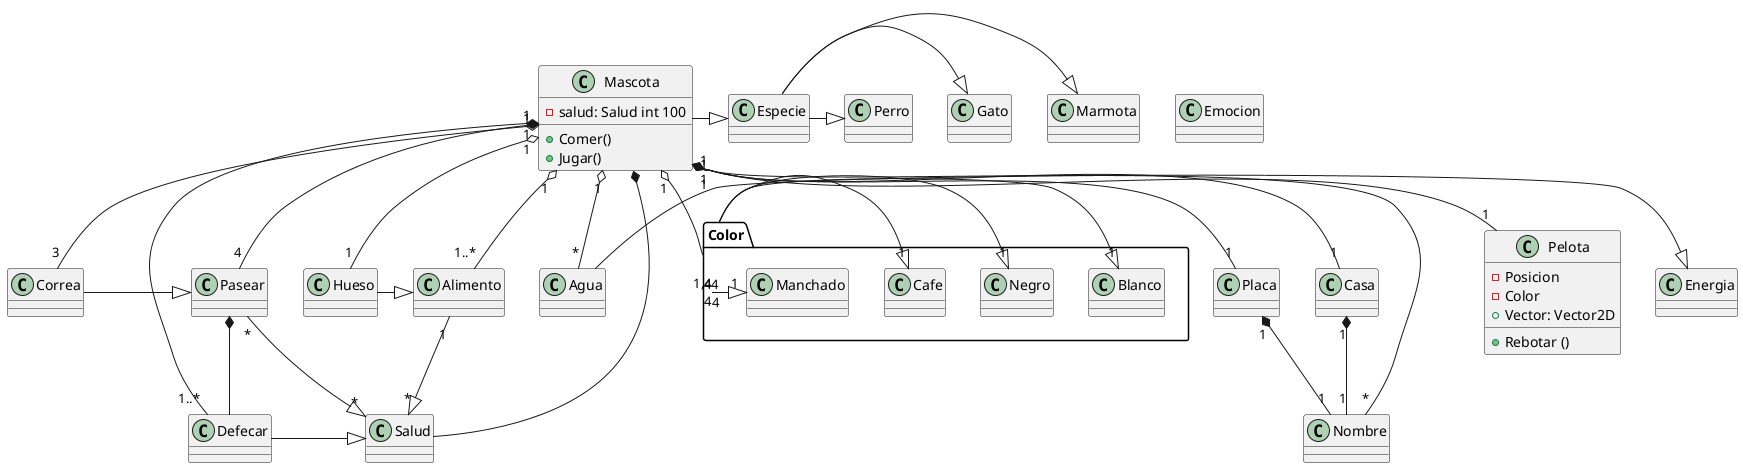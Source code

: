 @startuml mascota
class Mascota {
    + Comer()
    + Jugar()
    - salud: Salud int 100

}
class Alimento
class Salud 
class Nombre 
class Correa 
class Placa 
class Casa 
class Hueso
Class Defecar
class Pasear 
class Pelota {
    -Posicion
    - Color
    + Vector: Vector2D
    + Rebotar ()

}
class Agua
Package Color{
class Blanco
class Cafe 
class Negro 
class Manchado
}

class Especie
class Perro
class Gato
class Marmota
class Emocion

Correa -|> Pasear 
Mascota "1" o-- "1" Pelota
Pasear "*" -|> "*" Salud
Defecar -|> Salud
Mascota "1" *-- "1..*" Defecar
Mascota "1" o-- "1" Hueso
Mascota "1" o-- "1..*" Alimento
Alimento "1" -|> "*" Salud
Mascota *-- Salud
Mascota "1" *-- "*" Nombre
Mascota "1" o-- "1" Casa
Mascota "1" o-- "3" Correa
Mascota "1" *-- "1" Placa
Placa "1" *-- "1" Nombre
Casa "1" *-- "1" Nombre
Hueso -|> Alimento
Pasear *-- Defecar
Mascota "1" *-- "4" Pasear
Mascota "1" o-- "*" Agua
Agua -|> Energia
Mascota "1" o-- "1,4" Color
Color "4" -|> "1" Blanco
Color "4" -|> "1" Negro 
Color "4" -|> "1" Cafe
Color "4" -|> "1" Manchado
Mascota -|> Especie
Especie -|> Perro
Especie -|> Marmota
Especie -|> Gato
@enduml
